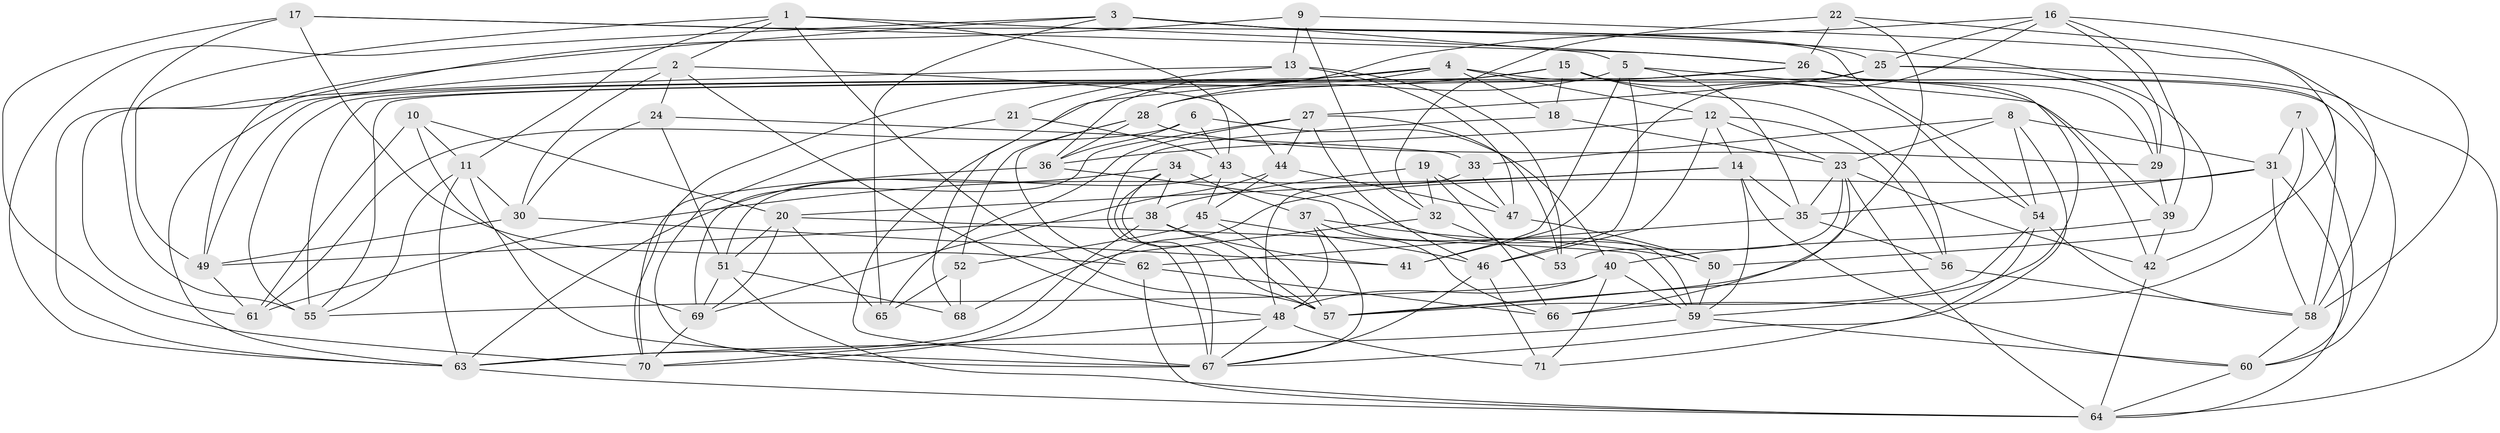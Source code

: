 // original degree distribution, {4: 1.0}
// Generated by graph-tools (version 1.1) at 2025/02/03/09/25 03:02:59]
// undirected, 71 vertices, 195 edges
graph export_dot {
graph [start="1"]
  node [color=gray90,style=filled];
  1;
  2;
  3;
  4;
  5;
  6;
  7;
  8;
  9;
  10;
  11;
  12;
  13;
  14;
  15;
  16;
  17;
  18;
  19;
  20;
  21;
  22;
  23;
  24;
  25;
  26;
  27;
  28;
  29;
  30;
  31;
  32;
  33;
  34;
  35;
  36;
  37;
  38;
  39;
  40;
  41;
  42;
  43;
  44;
  45;
  46;
  47;
  48;
  49;
  50;
  51;
  52;
  53;
  54;
  55;
  56;
  57;
  58;
  59;
  60;
  61;
  62;
  63;
  64;
  65;
  66;
  67;
  68;
  69;
  70;
  71;
  1 -- 2 [weight=1.0];
  1 -- 11 [weight=1.0];
  1 -- 26 [weight=1.0];
  1 -- 43 [weight=1.0];
  1 -- 49 [weight=1.0];
  1 -- 57 [weight=1.0];
  2 -- 24 [weight=1.0];
  2 -- 30 [weight=1.0];
  2 -- 44 [weight=1.0];
  2 -- 48 [weight=1.0];
  2 -- 49 [weight=1.0];
  3 -- 5 [weight=1.0];
  3 -- 25 [weight=1.0];
  3 -- 49 [weight=1.0];
  3 -- 54 [weight=1.0];
  3 -- 63 [weight=1.0];
  3 -- 65 [weight=1.0];
  4 -- 12 [weight=1.0];
  4 -- 18 [weight=1.0];
  4 -- 36 [weight=1.0];
  4 -- 39 [weight=1.0];
  4 -- 63 [weight=1.0];
  4 -- 67 [weight=1.0];
  5 -- 28 [weight=1.0];
  5 -- 35 [weight=1.0];
  5 -- 41 [weight=1.0];
  5 -- 42 [weight=1.0];
  5 -- 46 [weight=1.0];
  6 -- 36 [weight=1.0];
  6 -- 40 [weight=1.0];
  6 -- 43 [weight=1.0];
  6 -- 61 [weight=1.0];
  7 -- 31 [weight=1.0];
  7 -- 60 [weight=1.0];
  7 -- 66 [weight=2.0];
  8 -- 23 [weight=1.0];
  8 -- 31 [weight=1.0];
  8 -- 33 [weight=2.0];
  8 -- 54 [weight=1.0];
  8 -- 71 [weight=1.0];
  9 -- 13 [weight=1.0];
  9 -- 32 [weight=1.0];
  9 -- 42 [weight=1.0];
  9 -- 61 [weight=1.0];
  10 -- 11 [weight=1.0];
  10 -- 20 [weight=1.0];
  10 -- 61 [weight=1.0];
  10 -- 69 [weight=1.0];
  11 -- 30 [weight=1.0];
  11 -- 55 [weight=1.0];
  11 -- 63 [weight=1.0];
  11 -- 67 [weight=1.0];
  12 -- 14 [weight=1.0];
  12 -- 23 [weight=1.0];
  12 -- 36 [weight=1.0];
  12 -- 46 [weight=1.0];
  12 -- 56 [weight=1.0];
  13 -- 21 [weight=2.0];
  13 -- 47 [weight=1.0];
  13 -- 53 [weight=1.0];
  13 -- 63 [weight=1.0];
  14 -- 20 [weight=1.0];
  14 -- 35 [weight=1.0];
  14 -- 59 [weight=1.0];
  14 -- 60 [weight=1.0];
  14 -- 61 [weight=1.0];
  15 -- 18 [weight=1.0];
  15 -- 54 [weight=1.0];
  15 -- 55 [weight=1.0];
  15 -- 56 [weight=1.0];
  15 -- 60 [weight=1.0];
  15 -- 70 [weight=1.0];
  16 -- 25 [weight=1.0];
  16 -- 29 [weight=1.0];
  16 -- 39 [weight=1.0];
  16 -- 41 [weight=1.0];
  16 -- 58 [weight=1.0];
  16 -- 68 [weight=1.0];
  17 -- 26 [weight=1.0];
  17 -- 50 [weight=1.0];
  17 -- 55 [weight=1.0];
  17 -- 62 [weight=2.0];
  17 -- 70 [weight=1.0];
  18 -- 23 [weight=1.0];
  18 -- 67 [weight=1.0];
  19 -- 32 [weight=1.0];
  19 -- 38 [weight=1.0];
  19 -- 47 [weight=1.0];
  19 -- 66 [weight=1.0];
  20 -- 51 [weight=1.0];
  20 -- 59 [weight=1.0];
  20 -- 65 [weight=1.0];
  20 -- 69 [weight=1.0];
  21 -- 43 [weight=1.0];
  21 -- 67 [weight=1.0];
  22 -- 26 [weight=1.0];
  22 -- 32 [weight=1.0];
  22 -- 57 [weight=1.0];
  22 -- 64 [weight=1.0];
  23 -- 35 [weight=1.0];
  23 -- 42 [weight=1.0];
  23 -- 53 [weight=1.0];
  23 -- 64 [weight=1.0];
  23 -- 66 [weight=1.0];
  24 -- 30 [weight=1.0];
  24 -- 33 [weight=1.0];
  24 -- 51 [weight=1.0];
  25 -- 27 [weight=1.0];
  25 -- 29 [weight=1.0];
  25 -- 55 [weight=1.0];
  25 -- 58 [weight=1.0];
  26 -- 28 [weight=1.0];
  26 -- 29 [weight=2.0];
  26 -- 55 [weight=1.0];
  26 -- 58 [weight=2.0];
  26 -- 59 [weight=1.0];
  27 -- 44 [weight=1.0];
  27 -- 46 [weight=1.0];
  27 -- 53 [weight=1.0];
  27 -- 65 [weight=1.0];
  27 -- 69 [weight=1.0];
  28 -- 29 [weight=1.0];
  28 -- 36 [weight=1.0];
  28 -- 52 [weight=1.0];
  28 -- 62 [weight=1.0];
  29 -- 39 [weight=1.0];
  30 -- 41 [weight=1.0];
  30 -- 49 [weight=2.0];
  31 -- 35 [weight=1.0];
  31 -- 58 [weight=1.0];
  31 -- 64 [weight=1.0];
  31 -- 70 [weight=1.0];
  32 -- 53 [weight=1.0];
  32 -- 68 [weight=2.0];
  33 -- 47 [weight=1.0];
  33 -- 48 [weight=2.0];
  34 -- 37 [weight=1.0];
  34 -- 38 [weight=1.0];
  34 -- 57 [weight=1.0];
  34 -- 63 [weight=1.0];
  34 -- 67 [weight=2.0];
  35 -- 56 [weight=1.0];
  35 -- 62 [weight=1.0];
  36 -- 59 [weight=1.0];
  36 -- 70 [weight=1.0];
  37 -- 48 [weight=1.0];
  37 -- 50 [weight=2.0];
  37 -- 66 [weight=1.0];
  37 -- 67 [weight=1.0];
  38 -- 41 [weight=1.0];
  38 -- 49 [weight=1.0];
  38 -- 57 [weight=1.0];
  38 -- 63 [weight=1.0];
  39 -- 40 [weight=1.0];
  39 -- 42 [weight=2.0];
  40 -- 48 [weight=1.0];
  40 -- 55 [weight=1.0];
  40 -- 59 [weight=1.0];
  40 -- 71 [weight=1.0];
  42 -- 64 [weight=1.0];
  43 -- 45 [weight=1.0];
  43 -- 50 [weight=1.0];
  43 -- 51 [weight=1.0];
  44 -- 45 [weight=1.0];
  44 -- 47 [weight=2.0];
  44 -- 69 [weight=1.0];
  45 -- 46 [weight=1.0];
  45 -- 52 [weight=2.0];
  45 -- 57 [weight=1.0];
  46 -- 67 [weight=1.0];
  46 -- 71 [weight=1.0];
  47 -- 50 [weight=1.0];
  48 -- 67 [weight=1.0];
  48 -- 70 [weight=1.0];
  48 -- 71 [weight=1.0];
  49 -- 61 [weight=2.0];
  50 -- 59 [weight=1.0];
  51 -- 64 [weight=1.0];
  51 -- 68 [weight=1.0];
  51 -- 69 [weight=1.0];
  52 -- 65 [weight=1.0];
  52 -- 68 [weight=2.0];
  54 -- 57 [weight=1.0];
  54 -- 58 [weight=1.0];
  54 -- 67 [weight=1.0];
  56 -- 57 [weight=2.0];
  56 -- 58 [weight=1.0];
  58 -- 60 [weight=1.0];
  59 -- 60 [weight=1.0];
  59 -- 63 [weight=1.0];
  60 -- 64 [weight=1.0];
  62 -- 64 [weight=1.0];
  62 -- 66 [weight=1.0];
  63 -- 64 [weight=1.0];
  69 -- 70 [weight=1.0];
}
